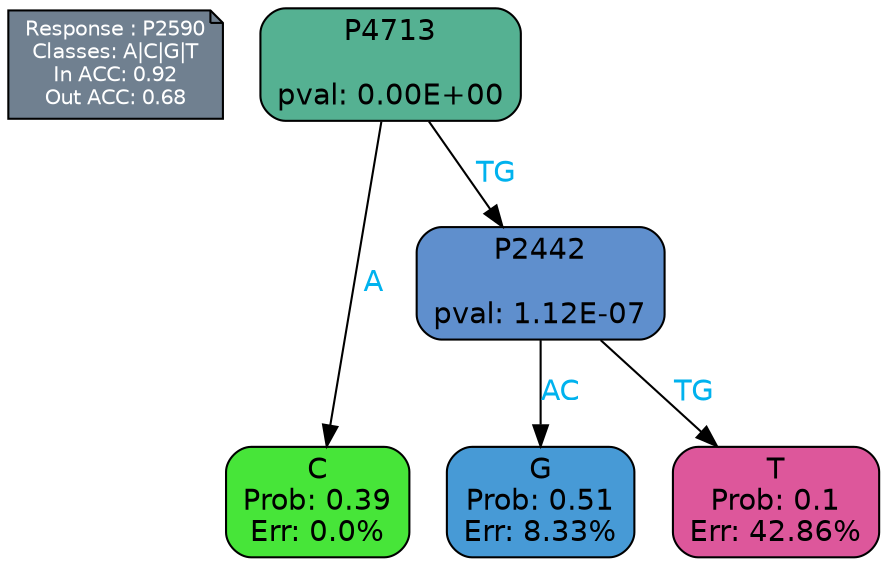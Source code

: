 digraph Tree {
node [shape=box, style="filled, rounded", color="black", fontname=helvetica] ;
graph [ranksep=equally, splines=polylines, bgcolor=transparent, dpi=600] ;
edge [fontname=helvetica] ;
LEGEND [label="Response : P2590
Classes: A|C|G|T
In ACC: 0.92
Out ACC: 0.68
",shape=note,align=left,style=filled,fillcolor="slategray",fontcolor="white",fontsize=10];1 [label="P4713

pval: 0.00E+00", fillcolor="#55b192"] ;
2 [label="C
Prob: 0.39
Err: 0.0%", fillcolor="#47e539"] ;
3 [label="P2442

pval: 1.12E-07", fillcolor="#5f8fcd"] ;
4 [label="G
Prob: 0.51
Err: 8.33%", fillcolor="#479ad6"] ;
5 [label="T
Prob: 0.1
Err: 42.86%", fillcolor="#dd579b"] ;
1 -> 2 [label="A",fontcolor=deepskyblue2] ;
1 -> 3 [label="TG",fontcolor=deepskyblue2] ;
3 -> 4 [label="AC",fontcolor=deepskyblue2] ;
3 -> 5 [label="TG",fontcolor=deepskyblue2] ;
{rank = same; 2;4;5;}{rank = same; LEGEND;1;}}